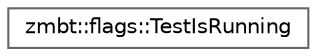 digraph "Graphical Class Hierarchy"
{
 // LATEX_PDF_SIZE
  bgcolor="transparent";
  edge [fontname=Helvetica,fontsize=10,labelfontname=Helvetica,labelfontsize=10];
  node [fontname=Helvetica,fontsize=10,shape=box,height=0.2,width=0.4];
  rankdir="LR";
  Node0 [id="Node000000",label="zmbt::flags::TestIsRunning",height=0.2,width=0.4,color="grey40", fillcolor="white", style="filled",URL="$classzmbt_1_1flags_1_1TestIsRunning.html",tooltip=" "];
}
